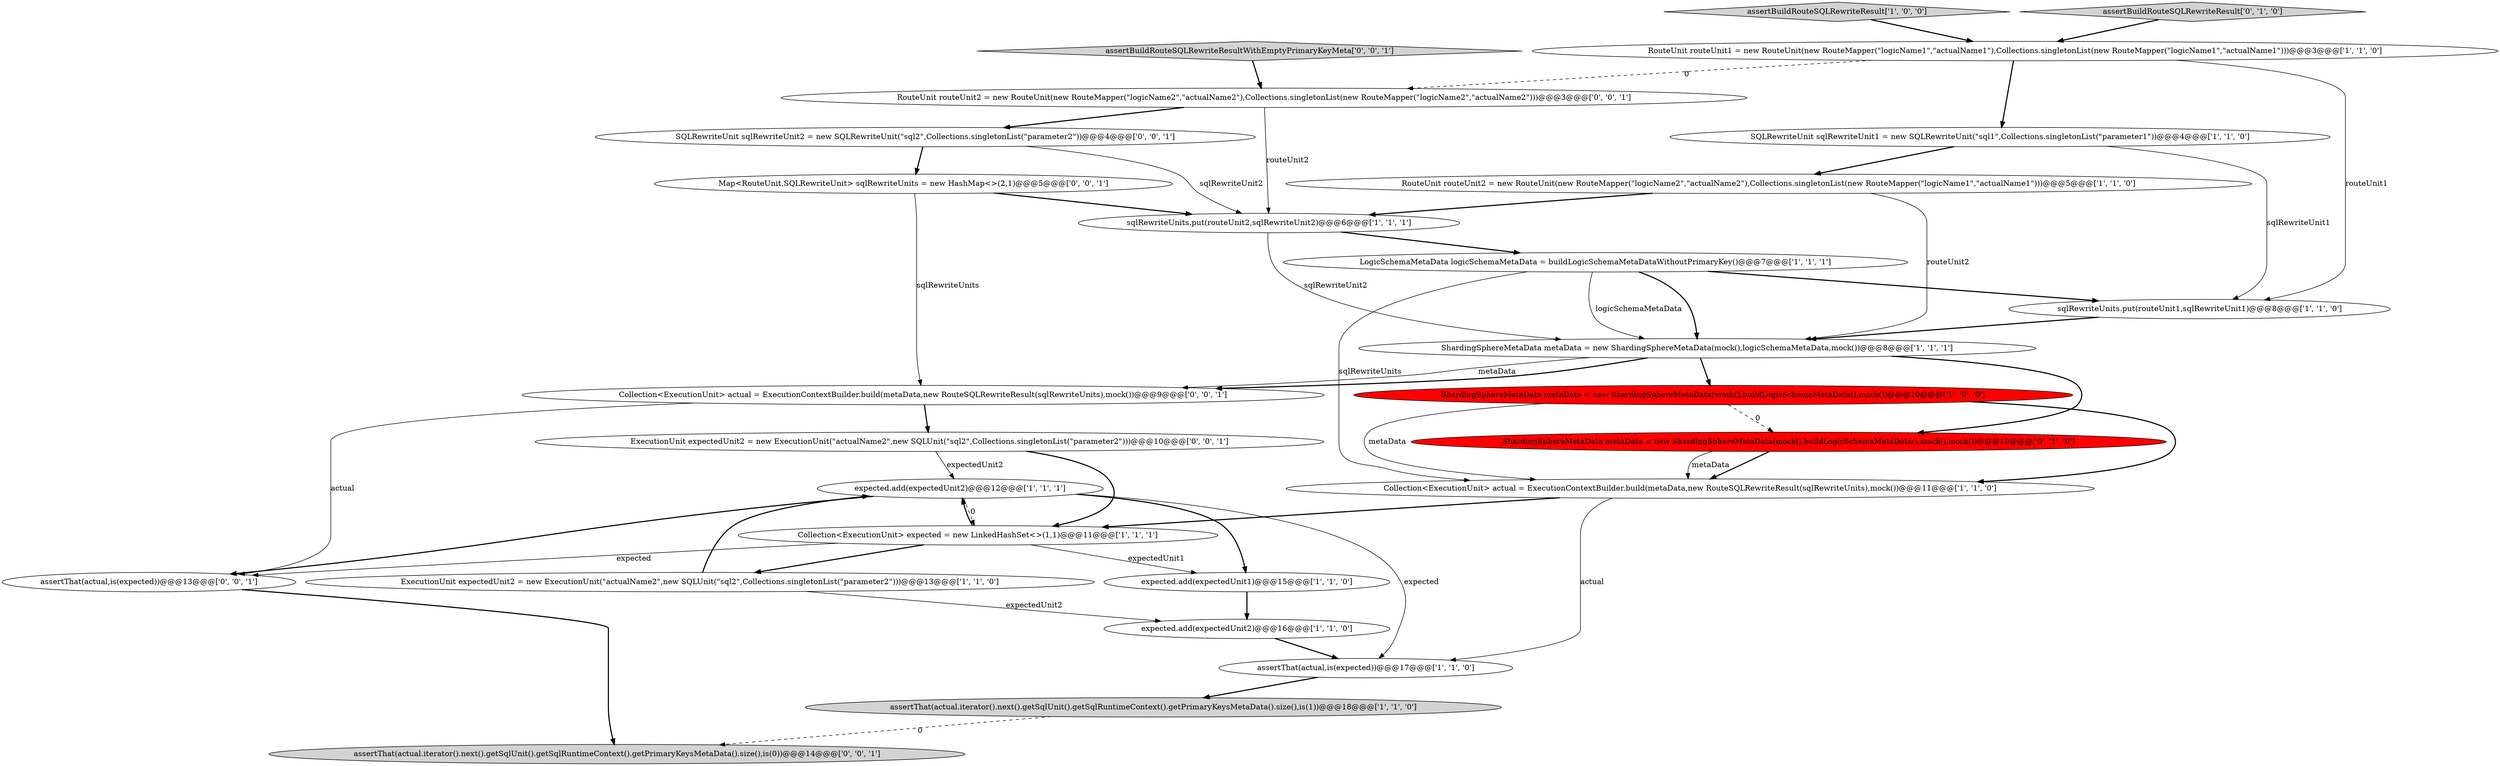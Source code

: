 digraph {
14 [style = filled, label = "expected.add(expectedUnit2)@@@12@@@['1', '1', '1']", fillcolor = white, shape = ellipse image = "AAA0AAABBB1BBB"];
20 [style = filled, label = "Collection<ExecutionUnit> actual = ExecutionContextBuilder.build(metaData,new RouteSQLRewriteResult(sqlRewriteUnits),mock())@@@9@@@['0', '0', '1']", fillcolor = white, shape = ellipse image = "AAA0AAABBB3BBB"];
8 [style = filled, label = "Collection<ExecutionUnit> expected = new LinkedHashSet<>(1,1)@@@11@@@['1', '1', '1']", fillcolor = white, shape = ellipse image = "AAA0AAABBB1BBB"];
15 [style = filled, label = "assertThat(actual,is(expected))@@@17@@@['1', '1', '0']", fillcolor = white, shape = ellipse image = "AAA0AAABBB1BBB"];
0 [style = filled, label = "assertThat(actual.iterator().next().getSqlUnit().getSqlRuntimeContext().getPrimaryKeysMetaData().size(),is(1))@@@18@@@['1', '1', '0']", fillcolor = lightgray, shape = ellipse image = "AAA0AAABBB1BBB"];
19 [style = filled, label = "SQLRewriteUnit sqlRewriteUnit2 = new SQLRewriteUnit(\"sql2\",Collections.singletonList(\"parameter2\"))@@@4@@@['0', '0', '1']", fillcolor = white, shape = ellipse image = "AAA0AAABBB3BBB"];
16 [style = filled, label = "LogicSchemaMetaData logicSchemaMetaData = buildLogicSchemaMetaDataWithoutPrimaryKey()@@@7@@@['1', '1', '1']", fillcolor = white, shape = ellipse image = "AAA0AAABBB1BBB"];
11 [style = filled, label = "assertBuildRouteSQLRewriteResult['1', '0', '0']", fillcolor = lightgray, shape = diamond image = "AAA0AAABBB1BBB"];
9 [style = filled, label = "Collection<ExecutionUnit> actual = ExecutionContextBuilder.build(metaData,new RouteSQLRewriteResult(sqlRewriteUnits),mock())@@@11@@@['1', '1', '0']", fillcolor = white, shape = ellipse image = "AAA0AAABBB1BBB"];
22 [style = filled, label = "assertBuildRouteSQLRewriteResultWithEmptyPrimaryKeyMeta['0', '0', '1']", fillcolor = lightgray, shape = diamond image = "AAA0AAABBB3BBB"];
13 [style = filled, label = "expected.add(expectedUnit1)@@@15@@@['1', '1', '0']", fillcolor = white, shape = ellipse image = "AAA0AAABBB1BBB"];
25 [style = filled, label = "Map<RouteUnit,SQLRewriteUnit> sqlRewriteUnits = new HashMap<>(2,1)@@@5@@@['0', '0', '1']", fillcolor = white, shape = ellipse image = "AAA0AAABBB3BBB"];
6 [style = filled, label = "sqlRewriteUnits.put(routeUnit2,sqlRewriteUnit2)@@@6@@@['1', '1', '1']", fillcolor = white, shape = ellipse image = "AAA0AAABBB1BBB"];
7 [style = filled, label = "sqlRewriteUnits.put(routeUnit1,sqlRewriteUnit1)@@@8@@@['1', '1', '0']", fillcolor = white, shape = ellipse image = "AAA0AAABBB1BBB"];
10 [style = filled, label = "ShardingSphereMetaData metaData = new ShardingSphereMetaData(mock(),logicSchemaMetaData,mock())@@@8@@@['1', '1', '1']", fillcolor = white, shape = ellipse image = "AAA0AAABBB1BBB"];
23 [style = filled, label = "RouteUnit routeUnit2 = new RouteUnit(new RouteMapper(\"logicName2\",\"actualName2\"),Collections.singletonList(new RouteMapper(\"logicName2\",\"actualName2\")))@@@3@@@['0', '0', '1']", fillcolor = white, shape = ellipse image = "AAA0AAABBB3BBB"];
1 [style = filled, label = "expected.add(expectedUnit2)@@@16@@@['1', '1', '0']", fillcolor = white, shape = ellipse image = "AAA0AAABBB1BBB"];
17 [style = filled, label = "ShardingSphereMetaData metaData = new ShardingSphereMetaData(mock(),buildLogicSchemaMetaData(),mock(),mock())@@@10@@@['0', '1', '0']", fillcolor = red, shape = ellipse image = "AAA1AAABBB2BBB"];
18 [style = filled, label = "assertBuildRouteSQLRewriteResult['0', '1', '0']", fillcolor = lightgray, shape = diamond image = "AAA0AAABBB2BBB"];
21 [style = filled, label = "ExecutionUnit expectedUnit2 = new ExecutionUnit(\"actualName2\",new SQLUnit(\"sql2\",Collections.singletonList(\"parameter2\")))@@@10@@@['0', '0', '1']", fillcolor = white, shape = ellipse image = "AAA0AAABBB3BBB"];
2 [style = filled, label = "RouteUnit routeUnit2 = new RouteUnit(new RouteMapper(\"logicName2\",\"actualName2\"),Collections.singletonList(new RouteMapper(\"logicName1\",\"actualName1\")))@@@5@@@['1', '1', '0']", fillcolor = white, shape = ellipse image = "AAA0AAABBB1BBB"];
26 [style = filled, label = "assertThat(actual.iterator().next().getSqlUnit().getSqlRuntimeContext().getPrimaryKeysMetaData().size(),is(0))@@@14@@@['0', '0', '1']", fillcolor = lightgray, shape = ellipse image = "AAA0AAABBB3BBB"];
4 [style = filled, label = "RouteUnit routeUnit1 = new RouteUnit(new RouteMapper(\"logicName1\",\"actualName1\"),Collections.singletonList(new RouteMapper(\"logicName1\",\"actualName1\")))@@@3@@@['1', '1', '0']", fillcolor = white, shape = ellipse image = "AAA0AAABBB1BBB"];
3 [style = filled, label = "ExecutionUnit expectedUnit2 = new ExecutionUnit(\"actualName2\",new SQLUnit(\"sql2\",Collections.singletonList(\"parameter2\")))@@@13@@@['1', '1', '0']", fillcolor = white, shape = ellipse image = "AAA0AAABBB1BBB"];
5 [style = filled, label = "SQLRewriteUnit sqlRewriteUnit1 = new SQLRewriteUnit(\"sql1\",Collections.singletonList(\"parameter1\"))@@@4@@@['1', '1', '0']", fillcolor = white, shape = ellipse image = "AAA0AAABBB1BBB"];
24 [style = filled, label = "assertThat(actual,is(expected))@@@13@@@['0', '0', '1']", fillcolor = white, shape = ellipse image = "AAA0AAABBB3BBB"];
12 [style = filled, label = "ShardingSphereMetaData metaData = new ShardingSphereMetaData(mock(),buildLogicSchemaMetaData(),mock())@@@10@@@['1', '0', '0']", fillcolor = red, shape = ellipse image = "AAA1AAABBB1BBB"];
14->24 [style = bold, label=""];
10->20 [style = bold, label=""];
5->7 [style = solid, label="sqlRewriteUnit1"];
14->15 [style = solid, label="expected"];
3->1 [style = solid, label="expectedUnit2"];
7->10 [style = bold, label=""];
16->10 [style = bold, label=""];
2->6 [style = bold, label=""];
1->15 [style = bold, label=""];
17->9 [style = bold, label=""];
11->4 [style = bold, label=""];
3->14 [style = bold, label=""];
8->3 [style = bold, label=""];
16->7 [style = bold, label=""];
21->8 [style = bold, label=""];
20->24 [style = solid, label="actual"];
12->17 [style = dashed, label="0"];
8->14 [style = bold, label=""];
10->17 [style = bold, label=""];
4->7 [style = solid, label="routeUnit1"];
0->26 [style = dashed, label="0"];
10->20 [style = solid, label="metaData"];
25->6 [style = bold, label=""];
12->9 [style = bold, label=""];
9->8 [style = bold, label=""];
22->23 [style = bold, label=""];
2->10 [style = solid, label="routeUnit2"];
23->6 [style = solid, label="routeUnit2"];
8->24 [style = solid, label="expected"];
13->1 [style = bold, label=""];
19->25 [style = bold, label=""];
20->21 [style = bold, label=""];
16->9 [style = solid, label="sqlRewriteUnits"];
24->26 [style = bold, label=""];
5->2 [style = bold, label=""];
6->10 [style = solid, label="sqlRewriteUnit2"];
18->4 [style = bold, label=""];
8->13 [style = solid, label="expectedUnit1"];
16->10 [style = solid, label="logicSchemaMetaData"];
6->16 [style = bold, label=""];
10->12 [style = bold, label=""];
15->0 [style = bold, label=""];
23->19 [style = bold, label=""];
12->9 [style = solid, label="metaData"];
9->15 [style = solid, label="actual"];
14->13 [style = bold, label=""];
25->20 [style = solid, label="sqlRewriteUnits"];
4->23 [style = dashed, label="0"];
4->5 [style = bold, label=""];
17->9 [style = solid, label="metaData"];
19->6 [style = solid, label="sqlRewriteUnit2"];
14->8 [style = dashed, label="0"];
21->14 [style = solid, label="expectedUnit2"];
}
